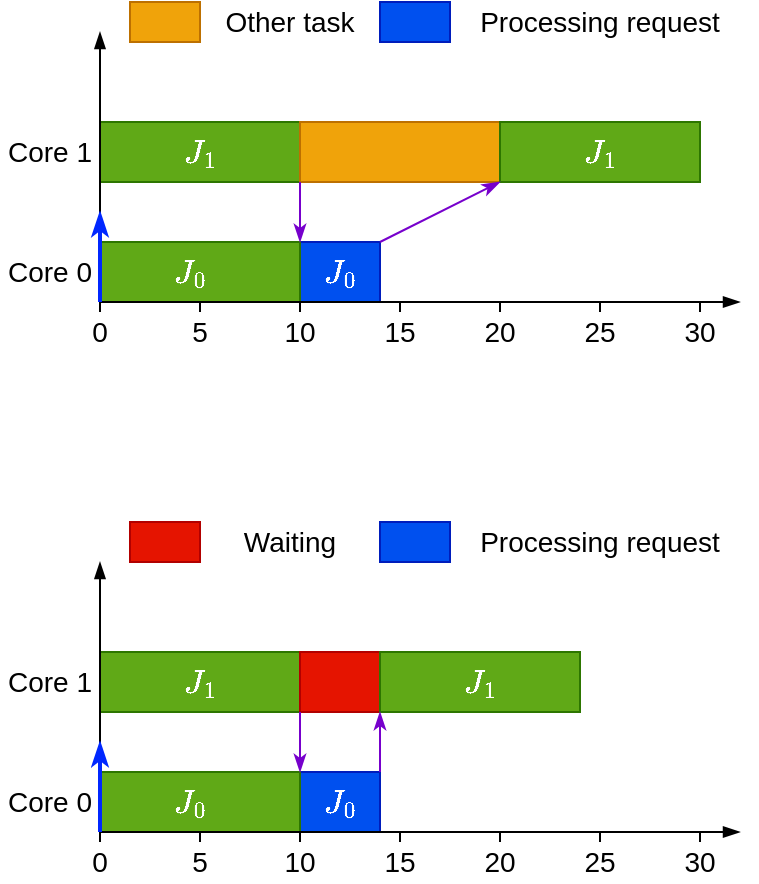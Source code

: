 <mxfile version="12.6.5" type="device"><diagram id="xW1HjvJvRXogK2bOHWA1" name="Page-1"><mxGraphModel dx="677" dy="392" grid="1" gridSize="5" guides="1" tooltips="1" connect="1" arrows="1" fold="1" page="1" pageScale="1" pageWidth="827" pageHeight="1169" math="1" shadow="0"><root><mxCell id="0"/><mxCell id="1" parent="0"/><mxCell id="qFGKZNAYmPmx-F1GtHhx-6" value="" style="rounded=0;whiteSpace=wrap;html=1;align=center;fillColor=#0050ef;strokeColor=#001DBC;fontColor=#ffffff;" vertex="1" parent="1"><mxGeometry x="260" y="650" width="40" height="30" as="geometry"/></mxCell><mxCell id="H2lRXq-8TjMZ1R84Y-Bk-118" value="" style="rounded=0;whiteSpace=wrap;html=1;align=center;fillColor=#60a917;strokeColor=#2D7600;fontColor=#ffffff;" parent="1" vertex="1"><mxGeometry x="160" y="590" width="100" height="30" as="geometry"/></mxCell><mxCell id="H2lRXq-8TjMZ1R84Y-Bk-119" value="$$J_1$$" style="text;html=1;align=center;verticalAlign=middle;whiteSpace=wrap;rounded=0;fontSize=14;fontColor=#FFFFFF;" parent="1" vertex="1"><mxGeometry x="185" y="595" width="50" height="20" as="geometry"/></mxCell><mxCell id="H2lRXq-8TjMZ1R84Y-Bk-121" value="" style="rounded=0;whiteSpace=wrap;html=1;align=center;fillColor=#60a917;strokeColor=#2D7600;fontColor=#ffffff;" parent="1" vertex="1"><mxGeometry x="160" y="650" width="100" height="30" as="geometry"/></mxCell><mxCell id="H2lRXq-8TjMZ1R84Y-Bk-122" value="" style="endArrow=blockThin;html=1;endFill=1;" parent="1" edge="1"><mxGeometry width="50" height="50" relative="1" as="geometry"><mxPoint x="160" y="680" as="sourcePoint"/><mxPoint x="480" y="680" as="targetPoint"/></mxGeometry></mxCell><mxCell id="H2lRXq-8TjMZ1R84Y-Bk-123" value="" style="endArrow=blockThin;html=1;strokeColor=#000000;endFill=1;exitX=0.5;exitY=0;exitDx=0;exitDy=0;" parent="1" source="H2lRXq-8TjMZ1R84Y-Bk-124" edge="1"><mxGeometry width="50" height="50" relative="1" as="geometry"><mxPoint x="160" y="650" as="sourcePoint"/><mxPoint x="160" y="545" as="targetPoint"/></mxGeometry></mxCell><mxCell id="H2lRXq-8TjMZ1R84Y-Bk-124" value="&lt;div style=&quot;font-size: 14px;&quot;&gt;0&lt;/div&gt;" style="text;html=1;strokeColor=none;fillColor=none;align=center;verticalAlign=middle;whiteSpace=wrap;rounded=0;fontSize=14;" parent="1" vertex="1"><mxGeometry x="150" y="685" width="20" height="20" as="geometry"/></mxCell><mxCell id="H2lRXq-8TjMZ1R84Y-Bk-125" value="5" style="text;html=1;strokeColor=none;fillColor=none;align=center;verticalAlign=middle;whiteSpace=wrap;rounded=0;fontSize=14;" parent="1" vertex="1"><mxGeometry x="200" y="685" width="20" height="20" as="geometry"/></mxCell><mxCell id="H2lRXq-8TjMZ1R84Y-Bk-126" value="10" style="text;html=1;strokeColor=none;fillColor=none;align=center;verticalAlign=middle;whiteSpace=wrap;rounded=0;fontSize=14;" parent="1" vertex="1"><mxGeometry x="250" y="685" width="20" height="20" as="geometry"/></mxCell><mxCell id="H2lRXq-8TjMZ1R84Y-Bk-127" value="15" style="text;html=1;strokeColor=none;fillColor=none;align=center;verticalAlign=middle;whiteSpace=wrap;rounded=0;fontSize=14;" parent="1" vertex="1"><mxGeometry x="300" y="685" width="20" height="20" as="geometry"/></mxCell><mxCell id="H2lRXq-8TjMZ1R84Y-Bk-128" value="20" style="text;html=1;strokeColor=none;fillColor=none;align=center;verticalAlign=middle;whiteSpace=wrap;rounded=0;fontSize=14;" parent="1" vertex="1"><mxGeometry x="350" y="685" width="20" height="20" as="geometry"/></mxCell><mxCell id="H2lRXq-8TjMZ1R84Y-Bk-129" value="" style="endArrow=classicThin;html=1;strokeColor=#0027FF;fillColor=#0050ef;endFill=1;strokeWidth=2;" parent="1" edge="1"><mxGeometry width="50" height="50" relative="1" as="geometry"><mxPoint x="160" y="680" as="sourcePoint"/><mxPoint x="160" y="635" as="targetPoint"/></mxGeometry></mxCell><mxCell id="H2lRXq-8TjMZ1R84Y-Bk-130" value="Core 0" style="text;html=1;strokeColor=none;fillColor=none;align=center;verticalAlign=middle;whiteSpace=wrap;rounded=0;fontSize=14;fontColor=#000000;" parent="1" vertex="1"><mxGeometry x="110" y="655" width="50" height="20" as="geometry"/></mxCell><mxCell id="H2lRXq-8TjMZ1R84Y-Bk-131" value="Core 1" style="text;html=1;strokeColor=none;fillColor=none;align=center;verticalAlign=middle;whiteSpace=wrap;rounded=0;fontSize=14;fontColor=#000000;" parent="1" vertex="1"><mxGeometry x="110" y="595" width="50" height="20" as="geometry"/></mxCell><mxCell id="H2lRXq-8TjMZ1R84Y-Bk-134" value="" style="endArrow=none;html=1;" parent="1" source="H2lRXq-8TjMZ1R84Y-Bk-135" edge="1"><mxGeometry width="50" height="50" relative="1" as="geometry"><mxPoint x="410" y="710" as="sourcePoint"/><mxPoint x="410" y="680" as="targetPoint"/></mxGeometry></mxCell><mxCell id="H2lRXq-8TjMZ1R84Y-Bk-135" value="25" style="text;html=1;strokeColor=none;fillColor=none;align=center;verticalAlign=middle;whiteSpace=wrap;rounded=0;fontSize=14;" parent="1" vertex="1"><mxGeometry x="400" y="685" width="20" height="20" as="geometry"/></mxCell><mxCell id="H2lRXq-8TjMZ1R84Y-Bk-136" value="" style="endArrow=none;html=1;exitX=0.5;exitY=0;exitDx=0;exitDy=0;" parent="1" source="H2lRXq-8TjMZ1R84Y-Bk-135" edge="1"><mxGeometry width="50" height="50" relative="1" as="geometry"><mxPoint x="410" y="710" as="sourcePoint"/><mxPoint x="410" y="680" as="targetPoint"/></mxGeometry></mxCell><mxCell id="H2lRXq-8TjMZ1R84Y-Bk-137" value="" style="endArrow=none;html=1;exitX=0.5;exitY=0;exitDx=0;exitDy=0;" parent="1" source="H2lRXq-8TjMZ1R84Y-Bk-128" edge="1"><mxGeometry width="50" height="50" relative="1" as="geometry"><mxPoint x="415" y="690" as="sourcePoint"/><mxPoint x="360" y="680" as="targetPoint"/></mxGeometry></mxCell><mxCell id="H2lRXq-8TjMZ1R84Y-Bk-138" value="" style="endArrow=none;html=1;exitX=0.5;exitY=0;exitDx=0;exitDy=0;" parent="1" source="H2lRXq-8TjMZ1R84Y-Bk-127" edge="1"><mxGeometry width="50" height="50" relative="1" as="geometry"><mxPoint x="420" y="695" as="sourcePoint"/><mxPoint x="310.0" y="680" as="targetPoint"/></mxGeometry></mxCell><mxCell id="H2lRXq-8TjMZ1R84Y-Bk-139" value="" style="endArrow=none;html=1;exitX=0.5;exitY=0;exitDx=0;exitDy=0;" parent="1" source="H2lRXq-8TjMZ1R84Y-Bk-126" edge="1"><mxGeometry width="50" height="50" relative="1" as="geometry"><mxPoint x="315" y="690" as="sourcePoint"/><mxPoint x="260" y="680" as="targetPoint"/></mxGeometry></mxCell><mxCell id="H2lRXq-8TjMZ1R84Y-Bk-140" value="" style="endArrow=none;html=1;exitX=0.5;exitY=0;exitDx=0;exitDy=0;" parent="1" source="H2lRXq-8TjMZ1R84Y-Bk-125" edge="1"><mxGeometry width="50" height="50" relative="1" as="geometry"><mxPoint x="320" y="695" as="sourcePoint"/><mxPoint x="210" y="680" as="targetPoint"/></mxGeometry></mxCell><mxCell id="H2lRXq-8TjMZ1R84Y-Bk-141" value="$$J_0$$" style="text;html=1;align=center;verticalAlign=middle;whiteSpace=wrap;rounded=0;fontSize=14;fontColor=#FFFFFF;" parent="1" vertex="1"><mxGeometry x="180" y="655" width="50" height="20" as="geometry"/></mxCell><mxCell id="H2lRXq-8TjMZ1R84Y-Bk-143" value="$$J_3$$" style="text;html=1;align=center;verticalAlign=middle;whiteSpace=wrap;rounded=0;fontSize=14;fontColor=#FFFFFF;" parent="1" vertex="1"><mxGeometry x="350" y="565" width="50" height="20" as="geometry"/></mxCell><mxCell id="H2lRXq-8TjMZ1R84Y-Bk-149" value="" style="endArrow=none;html=1;" parent="1" source="H2lRXq-8TjMZ1R84Y-Bk-150" edge="1"><mxGeometry width="50" height="50" relative="1" as="geometry"><mxPoint x="460" y="710" as="sourcePoint"/><mxPoint x="460" y="680" as="targetPoint"/></mxGeometry></mxCell><mxCell id="H2lRXq-8TjMZ1R84Y-Bk-150" value="30" style="text;html=1;strokeColor=none;fillColor=none;align=center;verticalAlign=middle;whiteSpace=wrap;rounded=0;fontSize=14;" parent="1" vertex="1"><mxGeometry x="450" y="685" width="20" height="20" as="geometry"/></mxCell><mxCell id="H2lRXq-8TjMZ1R84Y-Bk-151" value="" style="endArrow=none;html=1;exitX=0.5;exitY=0;exitDx=0;exitDy=0;" parent="1" source="H2lRXq-8TjMZ1R84Y-Bk-150" edge="1"><mxGeometry width="50" height="50" relative="1" as="geometry"><mxPoint x="460" y="710" as="sourcePoint"/><mxPoint x="460" y="680" as="targetPoint"/></mxGeometry></mxCell><mxCell id="qFGKZNAYmPmx-F1GtHhx-1" value="" style="rounded=0;whiteSpace=wrap;html=1;align=center;fillColor=#f0a30a;strokeColor=#BD7000;fontColor=#ffffff;" vertex="1" parent="1"><mxGeometry x="260" y="590" width="100" height="30" as="geometry"/></mxCell><mxCell id="qFGKZNAYmPmx-F1GtHhx-2" value="" style="rounded=0;whiteSpace=wrap;html=1;align=center;fillColor=#60a917;strokeColor=#2D7600;fontColor=#ffffff;" vertex="1" parent="1"><mxGeometry x="360" y="590" width="100" height="30" as="geometry"/></mxCell><mxCell id="qFGKZNAYmPmx-F1GtHhx-3" value="$$J_1$$" style="text;html=1;align=center;verticalAlign=middle;whiteSpace=wrap;rounded=0;fontSize=14;fontColor=#FFFFFF;" vertex="1" parent="1"><mxGeometry x="385" y="595" width="50" height="20" as="geometry"/></mxCell><mxCell id="qFGKZNAYmPmx-F1GtHhx-5" value="" style="endArrow=classicThin;html=1;endFill=1;fillColor=#aa00ff;strokeColor=#7700CC;entryX=0;entryY=0;entryDx=0;entryDy=0;exitX=0;exitY=1;exitDx=0;exitDy=0;" edge="1" parent="1" source="qFGKZNAYmPmx-F1GtHhx-1" target="qFGKZNAYmPmx-F1GtHhx-6"><mxGeometry width="50" height="50" relative="1" as="geometry"><mxPoint x="230" y="570" as="sourcePoint"/><mxPoint x="290" y="545" as="targetPoint"/></mxGeometry></mxCell><mxCell id="qFGKZNAYmPmx-F1GtHhx-7" value="$$J_0$$" style="text;html=1;align=center;verticalAlign=middle;whiteSpace=wrap;rounded=0;fontSize=14;fontColor=#FFFFFF;" vertex="1" parent="1"><mxGeometry x="255" y="655" width="50" height="20" as="geometry"/></mxCell><mxCell id="qFGKZNAYmPmx-F1GtHhx-8" value="" style="endArrow=classicThin;html=1;endFill=1;fillColor=#aa00ff;strokeColor=#7700CC;entryX=0;entryY=1;entryDx=0;entryDy=0;exitX=1;exitY=0;exitDx=0;exitDy=0;" edge="1" parent="1" source="qFGKZNAYmPmx-F1GtHhx-6" target="qFGKZNAYmPmx-F1GtHhx-2"><mxGeometry width="50" height="50" relative="1" as="geometry"><mxPoint x="265" y="625" as="sourcePoint"/><mxPoint x="265" y="655" as="targetPoint"/></mxGeometry></mxCell><mxCell id="qFGKZNAYmPmx-F1GtHhx-10" value="" style="rounded=0;whiteSpace=wrap;html=1;align=center;fillColor=#f0a30a;strokeColor=#BD7000;fontColor=#ffffff;" vertex="1" parent="1"><mxGeometry x="175" y="530" width="35" height="20" as="geometry"/></mxCell><mxCell id="qFGKZNAYmPmx-F1GtHhx-11" value="Other task" style="text;html=1;strokeColor=none;fillColor=none;align=center;verticalAlign=middle;whiteSpace=wrap;rounded=0;fontSize=14;fontColor=#000000;" vertex="1" parent="1"><mxGeometry x="220" y="530" width="70" height="20" as="geometry"/></mxCell><mxCell id="qFGKZNAYmPmx-F1GtHhx-14" value="" style="rounded=0;whiteSpace=wrap;html=1;align=center;fillColor=#0050ef;strokeColor=#001DBC;fontColor=#ffffff;" vertex="1" parent="1"><mxGeometry x="260" y="915" width="40" height="30" as="geometry"/></mxCell><mxCell id="qFGKZNAYmPmx-F1GtHhx-15" value="" style="rounded=0;whiteSpace=wrap;html=1;align=center;fillColor=#60a917;strokeColor=#2D7600;fontColor=#ffffff;" vertex="1" parent="1"><mxGeometry x="160" y="855" width="100" height="30" as="geometry"/></mxCell><mxCell id="qFGKZNAYmPmx-F1GtHhx-16" value="$$J_1$$" style="text;html=1;align=center;verticalAlign=middle;whiteSpace=wrap;rounded=0;fontSize=14;fontColor=#FFFFFF;" vertex="1" parent="1"><mxGeometry x="185" y="860" width="50" height="20" as="geometry"/></mxCell><mxCell id="qFGKZNAYmPmx-F1GtHhx-17" value="" style="rounded=0;whiteSpace=wrap;html=1;align=center;fillColor=#60a917;strokeColor=#2D7600;fontColor=#ffffff;" vertex="1" parent="1"><mxGeometry x="160" y="915" width="100" height="30" as="geometry"/></mxCell><mxCell id="qFGKZNAYmPmx-F1GtHhx-18" value="" style="endArrow=blockThin;html=1;endFill=1;" edge="1" parent="1"><mxGeometry width="50" height="50" relative="1" as="geometry"><mxPoint x="160" y="945" as="sourcePoint"/><mxPoint x="480" y="945" as="targetPoint"/></mxGeometry></mxCell><mxCell id="qFGKZNAYmPmx-F1GtHhx-19" value="" style="endArrow=blockThin;html=1;strokeColor=#000000;endFill=1;exitX=0.5;exitY=0;exitDx=0;exitDy=0;" edge="1" parent="1" source="qFGKZNAYmPmx-F1GtHhx-20"><mxGeometry width="50" height="50" relative="1" as="geometry"><mxPoint x="160" y="915" as="sourcePoint"/><mxPoint x="160" y="810" as="targetPoint"/></mxGeometry></mxCell><mxCell id="qFGKZNAYmPmx-F1GtHhx-20" value="&lt;div style=&quot;font-size: 14px;&quot;&gt;0&lt;/div&gt;" style="text;html=1;strokeColor=none;fillColor=none;align=center;verticalAlign=middle;whiteSpace=wrap;rounded=0;fontSize=14;" vertex="1" parent="1"><mxGeometry x="150" y="950" width="20" height="20" as="geometry"/></mxCell><mxCell id="qFGKZNAYmPmx-F1GtHhx-21" value="5" style="text;html=1;strokeColor=none;fillColor=none;align=center;verticalAlign=middle;whiteSpace=wrap;rounded=0;fontSize=14;" vertex="1" parent="1"><mxGeometry x="200" y="950" width="20" height="20" as="geometry"/></mxCell><mxCell id="qFGKZNAYmPmx-F1GtHhx-22" value="10" style="text;html=1;strokeColor=none;fillColor=none;align=center;verticalAlign=middle;whiteSpace=wrap;rounded=0;fontSize=14;" vertex="1" parent="1"><mxGeometry x="250" y="950" width="20" height="20" as="geometry"/></mxCell><mxCell id="qFGKZNAYmPmx-F1GtHhx-23" value="15" style="text;html=1;strokeColor=none;fillColor=none;align=center;verticalAlign=middle;whiteSpace=wrap;rounded=0;fontSize=14;" vertex="1" parent="1"><mxGeometry x="300" y="950" width="20" height="20" as="geometry"/></mxCell><mxCell id="qFGKZNAYmPmx-F1GtHhx-24" value="20" style="text;html=1;strokeColor=none;fillColor=none;align=center;verticalAlign=middle;whiteSpace=wrap;rounded=0;fontSize=14;" vertex="1" parent="1"><mxGeometry x="350" y="950" width="20" height="20" as="geometry"/></mxCell><mxCell id="qFGKZNAYmPmx-F1GtHhx-25" value="" style="endArrow=classicThin;html=1;strokeColor=#0027FF;fillColor=#0050ef;endFill=1;strokeWidth=2;" edge="1" parent="1"><mxGeometry width="50" height="50" relative="1" as="geometry"><mxPoint x="160" y="945" as="sourcePoint"/><mxPoint x="160" y="900" as="targetPoint"/></mxGeometry></mxCell><mxCell id="qFGKZNAYmPmx-F1GtHhx-26" value="Core 0" style="text;html=1;strokeColor=none;fillColor=none;align=center;verticalAlign=middle;whiteSpace=wrap;rounded=0;fontSize=14;fontColor=#000000;" vertex="1" parent="1"><mxGeometry x="110" y="920" width="50" height="20" as="geometry"/></mxCell><mxCell id="qFGKZNAYmPmx-F1GtHhx-27" value="Core 1" style="text;html=1;strokeColor=none;fillColor=none;align=center;verticalAlign=middle;whiteSpace=wrap;rounded=0;fontSize=14;fontColor=#000000;" vertex="1" parent="1"><mxGeometry x="110" y="860" width="50" height="20" as="geometry"/></mxCell><mxCell id="qFGKZNAYmPmx-F1GtHhx-28" value="" style="endArrow=none;html=1;" edge="1" parent="1" source="qFGKZNAYmPmx-F1GtHhx-29"><mxGeometry width="50" height="50" relative="1" as="geometry"><mxPoint x="410" y="975" as="sourcePoint"/><mxPoint x="410" y="945" as="targetPoint"/></mxGeometry></mxCell><mxCell id="qFGKZNAYmPmx-F1GtHhx-29" value="25" style="text;html=1;strokeColor=none;fillColor=none;align=center;verticalAlign=middle;whiteSpace=wrap;rounded=0;fontSize=14;" vertex="1" parent="1"><mxGeometry x="400" y="950" width="20" height="20" as="geometry"/></mxCell><mxCell id="qFGKZNAYmPmx-F1GtHhx-30" value="" style="endArrow=none;html=1;exitX=0.5;exitY=0;exitDx=0;exitDy=0;" edge="1" parent="1" source="qFGKZNAYmPmx-F1GtHhx-29"><mxGeometry width="50" height="50" relative="1" as="geometry"><mxPoint x="410" y="975" as="sourcePoint"/><mxPoint x="410" y="945" as="targetPoint"/></mxGeometry></mxCell><mxCell id="qFGKZNAYmPmx-F1GtHhx-31" value="" style="endArrow=none;html=1;exitX=0.5;exitY=0;exitDx=0;exitDy=0;" edge="1" parent="1" source="qFGKZNAYmPmx-F1GtHhx-24"><mxGeometry width="50" height="50" relative="1" as="geometry"><mxPoint x="415" y="955" as="sourcePoint"/><mxPoint x="360" y="945" as="targetPoint"/></mxGeometry></mxCell><mxCell id="qFGKZNAYmPmx-F1GtHhx-32" value="" style="endArrow=none;html=1;exitX=0.5;exitY=0;exitDx=0;exitDy=0;" edge="1" parent="1" source="qFGKZNAYmPmx-F1GtHhx-23"><mxGeometry width="50" height="50" relative="1" as="geometry"><mxPoint x="420" y="960" as="sourcePoint"/><mxPoint x="310" y="945" as="targetPoint"/></mxGeometry></mxCell><mxCell id="qFGKZNAYmPmx-F1GtHhx-33" value="" style="endArrow=none;html=1;exitX=0.5;exitY=0;exitDx=0;exitDy=0;" edge="1" parent="1" source="qFGKZNAYmPmx-F1GtHhx-22"><mxGeometry width="50" height="50" relative="1" as="geometry"><mxPoint x="315" y="955" as="sourcePoint"/><mxPoint x="260" y="945" as="targetPoint"/></mxGeometry></mxCell><mxCell id="qFGKZNAYmPmx-F1GtHhx-34" value="" style="endArrow=none;html=1;exitX=0.5;exitY=0;exitDx=0;exitDy=0;" edge="1" parent="1" source="qFGKZNAYmPmx-F1GtHhx-21"><mxGeometry width="50" height="50" relative="1" as="geometry"><mxPoint x="320" y="960" as="sourcePoint"/><mxPoint x="210" y="945" as="targetPoint"/></mxGeometry></mxCell><mxCell id="qFGKZNAYmPmx-F1GtHhx-35" value="$$J_0$$" style="text;html=1;align=center;verticalAlign=middle;whiteSpace=wrap;rounded=0;fontSize=14;fontColor=#FFFFFF;" vertex="1" parent="1"><mxGeometry x="180" y="920" width="50" height="20" as="geometry"/></mxCell><mxCell id="qFGKZNAYmPmx-F1GtHhx-36" value="$$J_3$$" style="text;html=1;align=center;verticalAlign=middle;whiteSpace=wrap;rounded=0;fontSize=14;fontColor=#FFFFFF;" vertex="1" parent="1"><mxGeometry x="350" y="830" width="50" height="20" as="geometry"/></mxCell><mxCell id="qFGKZNAYmPmx-F1GtHhx-37" value="" style="endArrow=none;html=1;" edge="1" parent="1" source="qFGKZNAYmPmx-F1GtHhx-38"><mxGeometry width="50" height="50" relative="1" as="geometry"><mxPoint x="460" y="975" as="sourcePoint"/><mxPoint x="460" y="945" as="targetPoint"/></mxGeometry></mxCell><mxCell id="qFGKZNAYmPmx-F1GtHhx-38" value="30" style="text;html=1;strokeColor=none;fillColor=none;align=center;verticalAlign=middle;whiteSpace=wrap;rounded=0;fontSize=14;" vertex="1" parent="1"><mxGeometry x="450" y="950" width="20" height="20" as="geometry"/></mxCell><mxCell id="qFGKZNAYmPmx-F1GtHhx-39" value="" style="endArrow=none;html=1;exitX=0.5;exitY=0;exitDx=0;exitDy=0;" edge="1" parent="1" source="qFGKZNAYmPmx-F1GtHhx-38"><mxGeometry width="50" height="50" relative="1" as="geometry"><mxPoint x="460" y="975" as="sourcePoint"/><mxPoint x="460" y="945" as="targetPoint"/></mxGeometry></mxCell><mxCell id="qFGKZNAYmPmx-F1GtHhx-40" value="" style="rounded=0;whiteSpace=wrap;html=1;align=center;fillColor=#e51400;strokeColor=#B20000;fontColor=#ffffff;" vertex="1" parent="1"><mxGeometry x="260" y="855" width="40" height="30" as="geometry"/></mxCell><mxCell id="qFGKZNAYmPmx-F1GtHhx-41" value="" style="rounded=0;whiteSpace=wrap;html=1;align=center;fillColor=#60a917;strokeColor=#2D7600;fontColor=#ffffff;" vertex="1" parent="1"><mxGeometry x="300" y="855" width="100" height="30" as="geometry"/></mxCell><mxCell id="qFGKZNAYmPmx-F1GtHhx-42" value="$$J_1$$" style="text;html=1;align=center;verticalAlign=middle;whiteSpace=wrap;rounded=0;fontSize=14;fontColor=#FFFFFF;" vertex="1" parent="1"><mxGeometry x="325" y="860" width="50" height="20" as="geometry"/></mxCell><mxCell id="qFGKZNAYmPmx-F1GtHhx-43" value="" style="endArrow=classicThin;html=1;endFill=1;fillColor=#aa00ff;strokeColor=#7700CC;entryX=0;entryY=0;entryDx=0;entryDy=0;exitX=0;exitY=1;exitDx=0;exitDy=0;" edge="1" parent="1" source="qFGKZNAYmPmx-F1GtHhx-40" target="qFGKZNAYmPmx-F1GtHhx-14"><mxGeometry width="50" height="50" relative="1" as="geometry"><mxPoint x="230" y="835" as="sourcePoint"/><mxPoint x="290" y="810" as="targetPoint"/></mxGeometry></mxCell><mxCell id="qFGKZNAYmPmx-F1GtHhx-44" value="$$J_0$$" style="text;html=1;align=center;verticalAlign=middle;whiteSpace=wrap;rounded=0;fontSize=14;fontColor=#FFFFFF;" vertex="1" parent="1"><mxGeometry x="255" y="920" width="50" height="20" as="geometry"/></mxCell><mxCell id="qFGKZNAYmPmx-F1GtHhx-45" value="" style="endArrow=classicThin;html=1;endFill=1;fillColor=#aa00ff;strokeColor=#7700CC;entryX=0;entryY=1;entryDx=0;entryDy=0;exitX=1;exitY=0;exitDx=0;exitDy=0;" edge="1" parent="1" source="qFGKZNAYmPmx-F1GtHhx-14" target="qFGKZNAYmPmx-F1GtHhx-41"><mxGeometry width="50" height="50" relative="1" as="geometry"><mxPoint x="265" y="890" as="sourcePoint"/><mxPoint x="265" y="920" as="targetPoint"/></mxGeometry></mxCell><mxCell id="qFGKZNAYmPmx-F1GtHhx-48" value="" style="rounded=0;whiteSpace=wrap;html=1;align=center;fillColor=#0050ef;strokeColor=#001DBC;fontColor=#ffffff;" vertex="1" parent="1"><mxGeometry x="300" y="530" width="35" height="20" as="geometry"/></mxCell><mxCell id="qFGKZNAYmPmx-F1GtHhx-49" value="Processing request" style="text;html=1;strokeColor=none;fillColor=none;align=center;verticalAlign=middle;whiteSpace=wrap;rounded=0;fontSize=14;fontColor=#000000;" vertex="1" parent="1"><mxGeometry x="345" y="530" width="130" height="20" as="geometry"/></mxCell><mxCell id="qFGKZNAYmPmx-F1GtHhx-50" value="" style="rounded=0;whiteSpace=wrap;html=1;align=center;fillColor=#e51400;strokeColor=#B20000;fontColor=#ffffff;" vertex="1" parent="1"><mxGeometry x="175" y="790" width="35" height="20" as="geometry"/></mxCell><mxCell id="qFGKZNAYmPmx-F1GtHhx-51" value="Waiting" style="text;html=1;strokeColor=none;fillColor=none;align=center;verticalAlign=middle;whiteSpace=wrap;rounded=0;fontSize=14;fontColor=#000000;" vertex="1" parent="1"><mxGeometry x="220" y="790" width="70" height="20" as="geometry"/></mxCell><mxCell id="qFGKZNAYmPmx-F1GtHhx-52" value="" style="rounded=0;whiteSpace=wrap;html=1;align=center;fillColor=#0050ef;strokeColor=#001DBC;fontColor=#ffffff;" vertex="1" parent="1"><mxGeometry x="300" y="790" width="35" height="20" as="geometry"/></mxCell><mxCell id="qFGKZNAYmPmx-F1GtHhx-53" value="Processing request" style="text;html=1;strokeColor=none;fillColor=none;align=center;verticalAlign=middle;whiteSpace=wrap;rounded=0;fontSize=14;fontColor=#000000;" vertex="1" parent="1"><mxGeometry x="345" y="790" width="130" height="20" as="geometry"/></mxCell></root></mxGraphModel></diagram></mxfile>